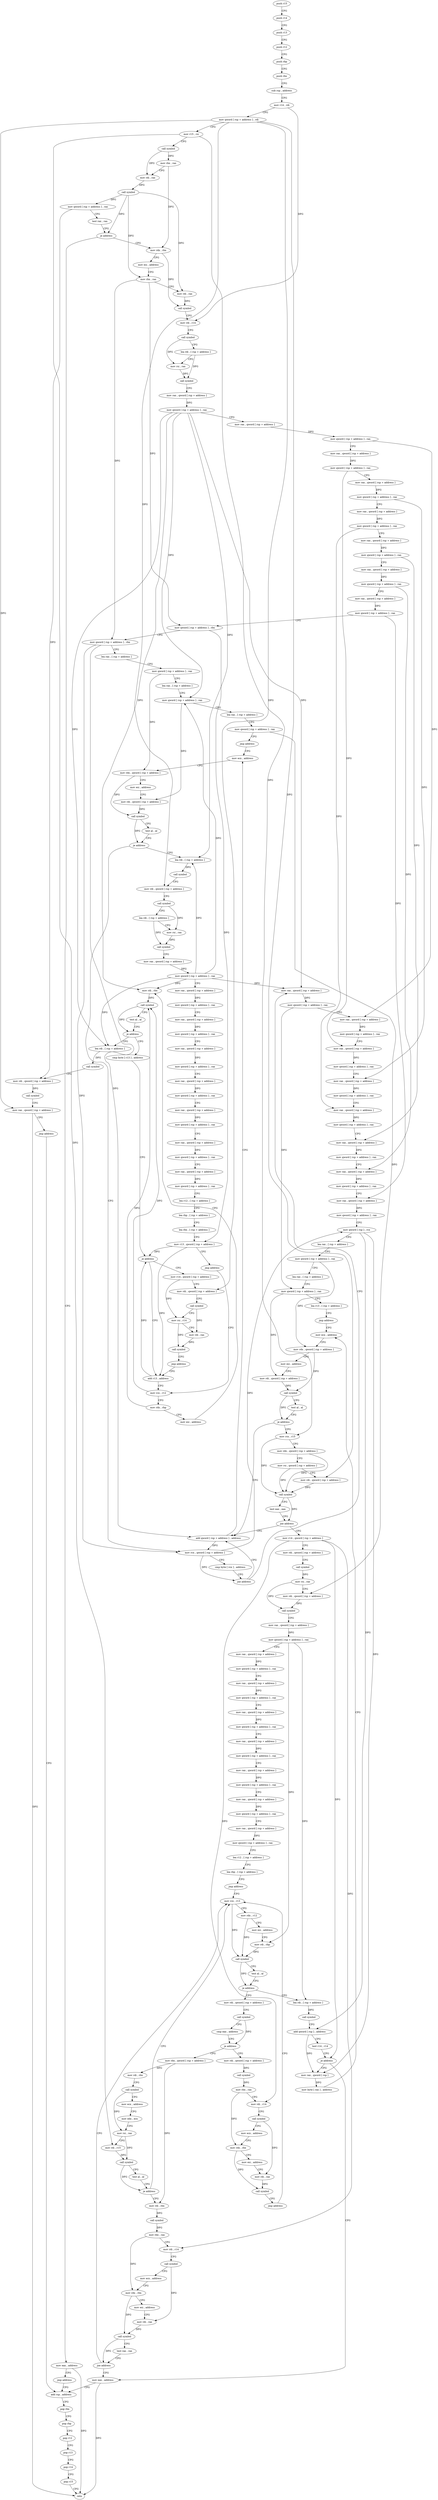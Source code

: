 digraph "func" {
"93664" [label = "push r15" ]
"93666" [label = "push r14" ]
"93668" [label = "push r13" ]
"93670" [label = "push r12" ]
"93672" [label = "push rbp" ]
"93673" [label = "push rbx" ]
"93674" [label = "sub rsp , address" ]
"93681" [label = "mov r14 , rdi" ]
"93684" [label = "mov qword [ rsp + address ] , rdi" ]
"93689" [label = "mov r15 , rsi" ]
"93692" [label = "call symbol" ]
"93697" [label = "mov rbx , rax" ]
"93700" [label = "mov rdi , rax" ]
"93703" [label = "call symbol" ]
"93708" [label = "mov qword [ rsp + address ] , rax" ]
"93713" [label = "test rax , rax" ]
"93716" [label = "je address" ]
"94885" [label = "mov eax , address" ]
"93722" [label = "mov rdx , rbx" ]
"94890" [label = "jmp address" ]
"94107" [label = "add rsp , address" ]
"93725" [label = "mov esi , address" ]
"93730" [label = "mov rbx , rax" ]
"93733" [label = "mov rdi , rax" ]
"93736" [label = "call symbol" ]
"93741" [label = "mov rdi , r14" ]
"93744" [label = "call symbol" ]
"93749" [label = "lea rdi , [ rsp + address ]" ]
"93754" [label = "mov rsi , rax" ]
"93757" [label = "call symbol" ]
"93762" [label = "mov rax , qword [ rsp + address ]" ]
"93767" [label = "mov qword [ rsp + address ] , rax" ]
"93775" [label = "mov rax , qword [ rsp + address ]" ]
"93780" [label = "mov qword [ rsp + address ] , rax" ]
"93788" [label = "mov rax , qword [ rsp + address ]" ]
"93793" [label = "mov qword [ rsp + address ] , rax" ]
"93801" [label = "mov rax , qword [ rsp + address ]" ]
"93806" [label = "mov qword [ rsp + address ] , rax" ]
"93814" [label = "mov rax , qword [ rsp + address ]" ]
"93819" [label = "mov qword [ rsp + address ] , rax" ]
"93827" [label = "mov rax , qword [ rsp + address ]" ]
"93832" [label = "mov qword [ rsp + address ] , rax" ]
"93840" [label = "mov rax , qword [ rsp + address ]" ]
"93848" [label = "mov qword [ rsp + address ] , rax" ]
"93856" [label = "mov rax , qword [ rsp + address ]" ]
"93864" [label = "mov qword [ rsp + address ] , rax" ]
"93872" [label = "mov qword [ rsp + address ] , rbx" ]
"93877" [label = "mov qword [ rsp + address ] , rbx" ]
"93882" [label = "lea rax , [ rsp + address ]" ]
"93890" [label = "mov qword [ rsp + address ] , rax" ]
"93895" [label = "lea rax , [ rsp + address ]" ]
"93903" [label = "mov qword [ rsp + address ] , rax" ]
"93908" [label = "lea rax , [ rsp + address ]" ]
"93913" [label = "mov qword [ rsp + address ] , rax" ]
"93918" [label = "jmp address" ]
"94396" [label = "mov ecx , address" ]
"94114" [label = "pop rbx" ]
"94115" [label = "pop rbp" ]
"94116" [label = "pop r12" ]
"94118" [label = "pop r13" ]
"94120" [label = "pop r14" ]
"94122" [label = "pop r15" ]
"94124" [label = "retn" ]
"94401" [label = "mov rdx , qword [ rsp + address ]" ]
"94406" [label = "mov esi , address" ]
"94411" [label = "mov rdi , qword [ rsp + address ]" ]
"94416" [label = "call symbol" ]
"94421" [label = "test al , al" ]
"94423" [label = "je address" ]
"94610" [label = "lea rdi , [ rsp + address ]" ]
"94429" [label = "mov rcx , qword [ rsp + address ]" ]
"94618" [label = "call symbol" ]
"94623" [label = "mov rdi , qword [ rsp + address ]" ]
"94628" [label = "call symbol" ]
"94633" [label = "lea rdi , [ rsp + address ]" ]
"94638" [label = "mov rsi , rax" ]
"94641" [label = "call symbol" ]
"94646" [label = "mov rax , qword [ rsp + address ]" ]
"94651" [label = "mov qword [ rsp + address ] , rax" ]
"94659" [label = "mov rax , qword [ rsp + address ]" ]
"94664" [label = "mov qword [ rsp + address ] , rax" ]
"94672" [label = "mov rax , qword [ rsp + address ]" ]
"94677" [label = "mov qword [ rsp + address ] , rax" ]
"94685" [label = "mov rax , qword [ rsp + address ]" ]
"94690" [label = "mov qword [ rsp + address ] , rax" ]
"94698" [label = "mov rax , qword [ rsp + address ]" ]
"94703" [label = "mov qword [ rsp + address ] , rax" ]
"94711" [label = "mov rax , qword [ rsp + address ]" ]
"94716" [label = "mov qword [ rsp + address ] , rax" ]
"94724" [label = "mov rax , qword [ rsp + address ]" ]
"94732" [label = "mov qword [ rsp + address ] , rax" ]
"94740" [label = "mov rax , qword [ rsp + address ]" ]
"94748" [label = "mov qword [ rsp + address ] , rax" ]
"94756" [label = "lea r12 , [ rsp + address ]" ]
"94764" [label = "lea rbp , [ rsp + address ]" ]
"94772" [label = "lea rbx , [ rsp + address ]" ]
"94780" [label = "mov r13 , qword [ rsp + address ]" ]
"94785" [label = "jmp address" ]
"94791" [label = "mov rcx , r12" ]
"94434" [label = "cmp byte [ rcx ] , address" ]
"94437" [label = "jne address" ]
"94390" [label = "add qword [ rsp + address ] , address" ]
"94439" [label = "mov rax , qword [ rsp + address ]" ]
"94794" [label = "mov rdx , rbp" ]
"94797" [label = "mov esi , address" ]
"94802" [label = "mov rdi , rbx" ]
"94805" [label = "call symbol" ]
"94810" [label = "test al , al" ]
"94812" [label = "je address" ]
"94852" [label = "lea rdi , [ rsp + address ]" ]
"94814" [label = "cmp byte [ r13 ] , address" ]
"94447" [label = "mov qword [ rsp + address ] , rax" ]
"94455" [label = "mov rax , qword [ rsp + address ]" ]
"94463" [label = "mov qword [ rsp + address ] , rax" ]
"94471" [label = "mov rax , qword [ rsp + address ]" ]
"94479" [label = "mov qword [ rsp + address ] , rax" ]
"94487" [label = "mov rax , qword [ rsp + address ]" ]
"94495" [label = "mov qword [ rsp + address ] , rax" ]
"94503" [label = "mov rax , qword [ rsp + address ]" ]
"94511" [label = "mov qword [ rsp + address ] , rax" ]
"94519" [label = "mov rax , qword [ rsp + address ]" ]
"94527" [label = "mov qword [ rsp + address ] , rax" ]
"94535" [label = "mov rax , qword [ rsp + address ]" ]
"94543" [label = "mov qword [ rsp + address ] , rax" ]
"94551" [label = "mov rax , qword [ rsp + address ]" ]
"94559" [label = "mov qword [ rsp + address ] , rax" ]
"94567" [label = "mov qword [ rsp ] , rcx" ]
"94571" [label = "lea rax , [ rsp + address ]" ]
"94579" [label = "mov qword [ rsp + address ] , rax" ]
"94584" [label = "lea rax , [ rsp + address ]" ]
"94592" [label = "mov qword [ rsp + address ] , rax" ]
"94597" [label = "lea r13 , [ rsp + address ]" ]
"94605" [label = "jmp address" ]
"94155" [label = "mov ecx , address" ]
"94860" [label = "call symbol" ]
"94865" [label = "mov rdi , qword [ rsp + address ]" ]
"94870" [label = "call symbol" ]
"94875" [label = "mov rax , qword [ rsp + address ]" ]
"94880" [label = "jmp address" ]
"94819" [label = "je address" ]
"94787" [label = "add r13 , address" ]
"94821" [label = "mov r14 , qword [ rsp + address ]" ]
"94160" [label = "mov rdx , qword [ rsp + address ]" ]
"94165" [label = "mov esi , address" ]
"94170" [label = "mov rdi , qword [ rsp + address ]" ]
"94175" [label = "call symbol" ]
"94180" [label = "test al , al" ]
"94182" [label = "je address" ]
"94188" [label = "mov rcx , r15" ]
"94829" [label = "mov rdi , qword [ rsp + address ]" ]
"94834" [label = "call symbol" ]
"94839" [label = "mov rsi , r14" ]
"94842" [label = "mov rdi , rax" ]
"94845" [label = "call symbol" ]
"94850" [label = "jmp address" ]
"94191" [label = "mov rdx , qword [ rsp + address ]" ]
"94199" [label = "mov rsi , qword [ rsp + address ]" ]
"94207" [label = "mov rdi , qword [ rsp + address ]" ]
"94212" [label = "call symbol" ]
"94217" [label = "test eax , eax" ]
"94219" [label = "jne address" ]
"94225" [label = "mov r14 , qword [ rsp + address ]" ]
"94233" [label = "mov rdi , qword [ rsp + address ]" ]
"94241" [label = "call symbol" ]
"94246" [label = "mov rsi , rax" ]
"94249" [label = "mov rdi , qword [ rsp + address ]" ]
"94254" [label = "call symbol" ]
"94259" [label = "mov rax , qword [ rsp + address ]" ]
"94264" [label = "mov qword [ rsp + address ] , rax" ]
"94272" [label = "mov rax , qword [ rsp + address ]" ]
"94277" [label = "mov qword [ rsp + address ] , rax" ]
"94285" [label = "mov rax , qword [ rsp + address ]" ]
"94290" [label = "mov qword [ rsp + address ] , rax" ]
"94298" [label = "mov rax , qword [ rsp + address ]" ]
"94303" [label = "mov qword [ rsp + address ] , rax" ]
"94311" [label = "mov rax , qword [ rsp + address ]" ]
"94316" [label = "mov qword [ rsp + address ] , rax" ]
"94324" [label = "mov rax , qword [ rsp + address ]" ]
"94329" [label = "mov qword [ rsp + address ] , rax" ]
"94337" [label = "mov rax , qword [ rsp + address ]" ]
"94345" [label = "mov qword [ rsp + address ] , rax" ]
"94353" [label = "mov rax , qword [ rsp + address ]" ]
"94361" [label = "mov qword [ rsp + address ] , rax" ]
"94369" [label = "lea r12 , [ rsp + address ]" ]
"94377" [label = "lea rbp , [ rsp + address ]" ]
"94385" [label = "jmp address" ]
"93961" [label = "mov rcx , r13" ]
"93964" [label = "mov rdx , r12" ]
"93967" [label = "mov esi , address" ]
"93972" [label = "mov rdi , rbp" ]
"93975" [label = "call symbol" ]
"93980" [label = "test al , al" ]
"93982" [label = "je address" ]
"94125" [label = "lea rdi , [ rsp + address ]" ]
"93988" [label = "mov rdi , qword [ rsp + address ]" ]
"94133" [label = "call symbol" ]
"94138" [label = "add qword [ rsp ] , address" ]
"94143" [label = "test r14 , r14" ]
"94146" [label = "je address" ]
"94102" [label = "mov eax , address" ]
"94148" [label = "mov rax , qword [ rsp ]" ]
"93996" [label = "call symbol" ]
"94001" [label = "cmp eax , address" ]
"94004" [label = "je address" ]
"93923" [label = "mov rbx , qword [ rsp + address ]" ]
"94006" [label = "mov rdi , qword [ rsp + address ]" ]
"94152" [label = "mov byte [ rax ] , address" ]
"93931" [label = "mov rdi , rbx" ]
"93934" [label = "call symbol" ]
"93939" [label = "mov ecx , address" ]
"93944" [label = "mov edx , ecx" ]
"93946" [label = "mov rsi , rax" ]
"93949" [label = "mov rdi , r15" ]
"93952" [label = "call symbol" ]
"93957" [label = "test al , al" ]
"93959" [label = "je address" ]
"94053" [label = "mov rdi , rbx" ]
"94014" [label = "call symbol" ]
"94019" [label = "mov rbx , rax" ]
"94022" [label = "mov rdi , r14" ]
"94025" [label = "call symbol" ]
"94030" [label = "mov ecx , address" ]
"94035" [label = "mov rdx , rbx" ]
"94038" [label = "mov esi , address" ]
"94043" [label = "mov rdi , rax" ]
"94046" [label = "call symbol" ]
"94051" [label = "jmp address" ]
"94056" [label = "call symbol" ]
"94061" [label = "mov rbx , rax" ]
"94064" [label = "mov rdi , r14" ]
"94067" [label = "call symbol" ]
"94072" [label = "mov ecx , address" ]
"94077" [label = "mov rdx , rbx" ]
"94080" [label = "mov esi , address" ]
"94085" [label = "mov rdi , rax" ]
"94088" [label = "call symbol" ]
"94093" [label = "test rax , rax" ]
"94096" [label = "jne address" ]
"93664" -> "93666" [ label = "CFG" ]
"93666" -> "93668" [ label = "CFG" ]
"93668" -> "93670" [ label = "CFG" ]
"93670" -> "93672" [ label = "CFG" ]
"93672" -> "93673" [ label = "CFG" ]
"93673" -> "93674" [ label = "CFG" ]
"93674" -> "93681" [ label = "CFG" ]
"93681" -> "93684" [ label = "CFG" ]
"93681" -> "93741" [ label = "DFG" ]
"93684" -> "93689" [ label = "CFG" ]
"93684" -> "94623" [ label = "DFG" ]
"93684" -> "94875" [ label = "DFG" ]
"93684" -> "94829" [ label = "DFG" ]
"93684" -> "94207" [ label = "DFG" ]
"93689" -> "93692" [ label = "CFG" ]
"93689" -> "94188" [ label = "DFG" ]
"93689" -> "93949" [ label = "DFG" ]
"93692" -> "93697" [ label = "DFG" ]
"93692" -> "93700" [ label = "DFG" ]
"93697" -> "93700" [ label = "CFG" ]
"93697" -> "93722" [ label = "DFG" ]
"93700" -> "93703" [ label = "DFG" ]
"93703" -> "93708" [ label = "DFG" ]
"93703" -> "93716" [ label = "DFG" ]
"93703" -> "93730" [ label = "DFG" ]
"93703" -> "93733" [ label = "DFG" ]
"93708" -> "93713" [ label = "CFG" ]
"93708" -> "94865" [ label = "DFG" ]
"93713" -> "93716" [ label = "CFG" ]
"93716" -> "94885" [ label = "CFG" ]
"93716" -> "93722" [ label = "CFG" ]
"94885" -> "94890" [ label = "CFG" ]
"94885" -> "94124" [ label = "DFG" ]
"93722" -> "93725" [ label = "CFG" ]
"93722" -> "93736" [ label = "DFG" ]
"94890" -> "94107" [ label = "CFG" ]
"94107" -> "94114" [ label = "CFG" ]
"93725" -> "93730" [ label = "CFG" ]
"93730" -> "93733" [ label = "CFG" ]
"93730" -> "93872" [ label = "DFG" ]
"93730" -> "93877" [ label = "DFG" ]
"93733" -> "93736" [ label = "DFG" ]
"93736" -> "93741" [ label = "CFG" ]
"93741" -> "93744" [ label = "CFG" ]
"93744" -> "93749" [ label = "CFG" ]
"93744" -> "93754" [ label = "DFG" ]
"93749" -> "93754" [ label = "CFG" ]
"93749" -> "93757" [ label = "DFG" ]
"93754" -> "93757" [ label = "DFG" ]
"93757" -> "93762" [ label = "CFG" ]
"93762" -> "93767" [ label = "DFG" ]
"93767" -> "93775" [ label = "CFG" ]
"93767" -> "94439" [ label = "DFG" ]
"93767" -> "93903" [ label = "DFG" ]
"93767" -> "94610" [ label = "DFG" ]
"93767" -> "94802" [ label = "DFG" ]
"93767" -> "94852" [ label = "DFG" ]
"93775" -> "93780" [ label = "DFG" ]
"93780" -> "93788" [ label = "CFG" ]
"93780" -> "94455" [ label = "DFG" ]
"93788" -> "93793" [ label = "DFG" ]
"93793" -> "93801" [ label = "CFG" ]
"93793" -> "94471" [ label = "DFG" ]
"93801" -> "93806" [ label = "DFG" ]
"93806" -> "93814" [ label = "CFG" ]
"93806" -> "94487" [ label = "DFG" ]
"93814" -> "93819" [ label = "DFG" ]
"93819" -> "93827" [ label = "CFG" ]
"93819" -> "94503" [ label = "DFG" ]
"93827" -> "93832" [ label = "DFG" ]
"93832" -> "93840" [ label = "CFG" ]
"93832" -> "94519" [ label = "DFG" ]
"93840" -> "93848" [ label = "DFG" ]
"93848" -> "93856" [ label = "CFG" ]
"93848" -> "94535" [ label = "DFG" ]
"93856" -> "93864" [ label = "DFG" ]
"93864" -> "93872" [ label = "CFG" ]
"93864" -> "94551" [ label = "DFG" ]
"93872" -> "93877" [ label = "CFG" ]
"93872" -> "94780" [ label = "DFG" ]
"93877" -> "93882" [ label = "CFG" ]
"93877" -> "94429" [ label = "DFG" ]
"93877" -> "94390" [ label = "DFG" ]
"93882" -> "93890" [ label = "CFG" ]
"93890" -> "93895" [ label = "CFG" ]
"93890" -> "94401" [ label = "DFG" ]
"93895" -> "93903" [ label = "CFG" ]
"93903" -> "93908" [ label = "CFG" ]
"93903" -> "94411" [ label = "DFG" ]
"93908" -> "93913" [ label = "CFG" ]
"93913" -> "93918" [ label = "CFG" ]
"93913" -> "94249" [ label = "DFG" ]
"93918" -> "94396" [ label = "CFG" ]
"94396" -> "94401" [ label = "CFG" ]
"94114" -> "94115" [ label = "CFG" ]
"94115" -> "94116" [ label = "CFG" ]
"94116" -> "94118" [ label = "CFG" ]
"94118" -> "94120" [ label = "CFG" ]
"94120" -> "94122" [ label = "CFG" ]
"94122" -> "94124" [ label = "CFG" ]
"94401" -> "94406" [ label = "CFG" ]
"94401" -> "94416" [ label = "DFG" ]
"94406" -> "94411" [ label = "CFG" ]
"94411" -> "94416" [ label = "DFG" ]
"94416" -> "94421" [ label = "CFG" ]
"94416" -> "94423" [ label = "DFG" ]
"94421" -> "94423" [ label = "CFG" ]
"94423" -> "94610" [ label = "CFG" ]
"94423" -> "94429" [ label = "CFG" ]
"94610" -> "94618" [ label = "DFG" ]
"94429" -> "94434" [ label = "CFG" ]
"94429" -> "94437" [ label = "DFG" ]
"94429" -> "94567" [ label = "DFG" ]
"94618" -> "94623" [ label = "CFG" ]
"94623" -> "94628" [ label = "CFG" ]
"94628" -> "94633" [ label = "CFG" ]
"94628" -> "94638" [ label = "DFG" ]
"94633" -> "94638" [ label = "CFG" ]
"94633" -> "94641" [ label = "DFG" ]
"94638" -> "94641" [ label = "DFG" ]
"94641" -> "94646" [ label = "CFG" ]
"94646" -> "94651" [ label = "DFG" ]
"94651" -> "94659" [ label = "CFG" ]
"94651" -> "93903" [ label = "DFG" ]
"94651" -> "94610" [ label = "DFG" ]
"94651" -> "94439" [ label = "DFG" ]
"94651" -> "94802" [ label = "DFG" ]
"94651" -> "94852" [ label = "DFG" ]
"94659" -> "94664" [ label = "DFG" ]
"94664" -> "94672" [ label = "CFG" ]
"94672" -> "94677" [ label = "DFG" ]
"94677" -> "94685" [ label = "CFG" ]
"94685" -> "94690" [ label = "DFG" ]
"94690" -> "94698" [ label = "CFG" ]
"94698" -> "94703" [ label = "DFG" ]
"94703" -> "94711" [ label = "CFG" ]
"94711" -> "94716" [ label = "DFG" ]
"94716" -> "94724" [ label = "CFG" ]
"94724" -> "94732" [ label = "DFG" ]
"94732" -> "94740" [ label = "CFG" ]
"94740" -> "94748" [ label = "DFG" ]
"94748" -> "94756" [ label = "CFG" ]
"94756" -> "94764" [ label = "CFG" ]
"94764" -> "94772" [ label = "CFG" ]
"94772" -> "94780" [ label = "CFG" ]
"94780" -> "94785" [ label = "CFG" ]
"94780" -> "94819" [ label = "DFG" ]
"94780" -> "94787" [ label = "DFG" ]
"94785" -> "94791" [ label = "CFG" ]
"94791" -> "94794" [ label = "CFG" ]
"94791" -> "94805" [ label = "DFG" ]
"94434" -> "94437" [ label = "CFG" ]
"94437" -> "94390" [ label = "CFG" ]
"94437" -> "94439" [ label = "CFG" ]
"94390" -> "94396" [ label = "CFG" ]
"94390" -> "94429" [ label = "DFG" ]
"94439" -> "94447" [ label = "DFG" ]
"94794" -> "94797" [ label = "CFG" ]
"94794" -> "94805" [ label = "DFG" ]
"94797" -> "94802" [ label = "CFG" ]
"94802" -> "94805" [ label = "DFG" ]
"94805" -> "94810" [ label = "CFG" ]
"94805" -> "94812" [ label = "DFG" ]
"94810" -> "94812" [ label = "CFG" ]
"94812" -> "94852" [ label = "CFG" ]
"94812" -> "94814" [ label = "CFG" ]
"94852" -> "94860" [ label = "DFG" ]
"94814" -> "94819" [ label = "CFG" ]
"94447" -> "94455" [ label = "CFG" ]
"94447" -> "94592" [ label = "DFG" ]
"94455" -> "94463" [ label = "DFG" ]
"94463" -> "94471" [ label = "CFG" ]
"94471" -> "94479" [ label = "DFG" ]
"94479" -> "94487" [ label = "CFG" ]
"94487" -> "94495" [ label = "DFG" ]
"94495" -> "94503" [ label = "CFG" ]
"94503" -> "94511" [ label = "DFG" ]
"94511" -> "94519" [ label = "CFG" ]
"94519" -> "94527" [ label = "DFG" ]
"94527" -> "94535" [ label = "CFG" ]
"94535" -> "94543" [ label = "DFG" ]
"94543" -> "94551" [ label = "CFG" ]
"94551" -> "94559" [ label = "DFG" ]
"94559" -> "94567" [ label = "CFG" ]
"94567" -> "94571" [ label = "CFG" ]
"94567" -> "94138" [ label = "DFG" ]
"94567" -> "94148" [ label = "DFG" ]
"94571" -> "94579" [ label = "CFG" ]
"94579" -> "94584" [ label = "CFG" ]
"94579" -> "94160" [ label = "DFG" ]
"94584" -> "94592" [ label = "CFG" ]
"94592" -> "94597" [ label = "CFG" ]
"94592" -> "94170" [ label = "DFG" ]
"94597" -> "94605" [ label = "CFG" ]
"94605" -> "94155" [ label = "CFG" ]
"94155" -> "94160" [ label = "CFG" ]
"94860" -> "94865" [ label = "CFG" ]
"94865" -> "94870" [ label = "DFG" ]
"94870" -> "94875" [ label = "CFG" ]
"94875" -> "94880" [ label = "CFG" ]
"94875" -> "94124" [ label = "DFG" ]
"94880" -> "94107" [ label = "CFG" ]
"94819" -> "94787" [ label = "CFG" ]
"94819" -> "94821" [ label = "CFG" ]
"94787" -> "94791" [ label = "CFG" ]
"94787" -> "94819" [ label = "DFG" ]
"94821" -> "94829" [ label = "CFG" ]
"94821" -> "94839" [ label = "DFG" ]
"94160" -> "94165" [ label = "CFG" ]
"94160" -> "94175" [ label = "DFG" ]
"94165" -> "94170" [ label = "CFG" ]
"94170" -> "94175" [ label = "DFG" ]
"94175" -> "94180" [ label = "CFG" ]
"94175" -> "94182" [ label = "DFG" ]
"94180" -> "94182" [ label = "CFG" ]
"94182" -> "94390" [ label = "CFG" ]
"94182" -> "94188" [ label = "CFG" ]
"94188" -> "94191" [ label = "CFG" ]
"94188" -> "94212" [ label = "DFG" ]
"94829" -> "94834" [ label = "CFG" ]
"94834" -> "94839" [ label = "CFG" ]
"94834" -> "94842" [ label = "DFG" ]
"94839" -> "94842" [ label = "CFG" ]
"94839" -> "94845" [ label = "DFG" ]
"94842" -> "94845" [ label = "DFG" ]
"94845" -> "94850" [ label = "CFG" ]
"94850" -> "94787" [ label = "CFG" ]
"94191" -> "94199" [ label = "CFG" ]
"94191" -> "94212" [ label = "DFG" ]
"94199" -> "94207" [ label = "CFG" ]
"94199" -> "94212" [ label = "DFG" ]
"94207" -> "94212" [ label = "DFG" ]
"94212" -> "94217" [ label = "CFG" ]
"94212" -> "94219" [ label = "DFG" ]
"94217" -> "94219" [ label = "CFG" ]
"94219" -> "94390" [ label = "CFG" ]
"94219" -> "94225" [ label = "CFG" ]
"94225" -> "94233" [ label = "CFG" ]
"94225" -> "94146" [ label = "DFG" ]
"94225" -> "94022" [ label = "DFG" ]
"94225" -> "94064" [ label = "DFG" ]
"94233" -> "94241" [ label = "CFG" ]
"94241" -> "94246" [ label = "DFG" ]
"94246" -> "94249" [ label = "CFG" ]
"94246" -> "94254" [ label = "DFG" ]
"94249" -> "94254" [ label = "DFG" ]
"94254" -> "94259" [ label = "CFG" ]
"94259" -> "94264" [ label = "DFG" ]
"94264" -> "94272" [ label = "CFG" ]
"94264" -> "93972" [ label = "DFG" ]
"94264" -> "94125" [ label = "DFG" ]
"94272" -> "94277" [ label = "DFG" ]
"94277" -> "94285" [ label = "CFG" ]
"94285" -> "94290" [ label = "DFG" ]
"94290" -> "94298" [ label = "CFG" ]
"94298" -> "94303" [ label = "DFG" ]
"94303" -> "94311" [ label = "CFG" ]
"94311" -> "94316" [ label = "DFG" ]
"94316" -> "94324" [ label = "CFG" ]
"94324" -> "94329" [ label = "DFG" ]
"94329" -> "94337" [ label = "CFG" ]
"94337" -> "94345" [ label = "DFG" ]
"94345" -> "94353" [ label = "CFG" ]
"94353" -> "94361" [ label = "DFG" ]
"94361" -> "94369" [ label = "CFG" ]
"94369" -> "94377" [ label = "CFG" ]
"94377" -> "94385" [ label = "CFG" ]
"94385" -> "93961" [ label = "CFG" ]
"93961" -> "93964" [ label = "CFG" ]
"93961" -> "93975" [ label = "DFG" ]
"93964" -> "93967" [ label = "CFG" ]
"93964" -> "93975" [ label = "DFG" ]
"93967" -> "93972" [ label = "CFG" ]
"93972" -> "93975" [ label = "DFG" ]
"93975" -> "93980" [ label = "CFG" ]
"93975" -> "93982" [ label = "DFG" ]
"93980" -> "93982" [ label = "CFG" ]
"93982" -> "94125" [ label = "CFG" ]
"93982" -> "93988" [ label = "CFG" ]
"94125" -> "94133" [ label = "DFG" ]
"93988" -> "93996" [ label = "CFG" ]
"94133" -> "94138" [ label = "CFG" ]
"94138" -> "94143" [ label = "CFG" ]
"94138" -> "94148" [ label = "DFG" ]
"94143" -> "94146" [ label = "CFG" ]
"94146" -> "94102" [ label = "CFG" ]
"94146" -> "94148" [ label = "CFG" ]
"94102" -> "94107" [ label = "CFG" ]
"94102" -> "94124" [ label = "DFG" ]
"94148" -> "94152" [ label = "DFG" ]
"93996" -> "94001" [ label = "CFG" ]
"93996" -> "94004" [ label = "DFG" ]
"94001" -> "94004" [ label = "CFG" ]
"94004" -> "93923" [ label = "CFG" ]
"94004" -> "94006" [ label = "CFG" ]
"93923" -> "93931" [ label = "DFG" ]
"93923" -> "94053" [ label = "DFG" ]
"94006" -> "94014" [ label = "DFG" ]
"94152" -> "94155" [ label = "CFG" ]
"93931" -> "93934" [ label = "CFG" ]
"93934" -> "93939" [ label = "CFG" ]
"93934" -> "93946" [ label = "DFG" ]
"93939" -> "93944" [ label = "CFG" ]
"93944" -> "93946" [ label = "CFG" ]
"93946" -> "93949" [ label = "CFG" ]
"93946" -> "93952" [ label = "DFG" ]
"93949" -> "93952" [ label = "DFG" ]
"93952" -> "93957" [ label = "CFG" ]
"93952" -> "93959" [ label = "DFG" ]
"93957" -> "93959" [ label = "CFG" ]
"93959" -> "94053" [ label = "CFG" ]
"93959" -> "93961" [ label = "CFG" ]
"94053" -> "94056" [ label = "DFG" ]
"94014" -> "94019" [ label = "DFG" ]
"94019" -> "94022" [ label = "CFG" ]
"94019" -> "94035" [ label = "DFG" ]
"94022" -> "94025" [ label = "CFG" ]
"94025" -> "94030" [ label = "CFG" ]
"94025" -> "94043" [ label = "DFG" ]
"94030" -> "94035" [ label = "CFG" ]
"94035" -> "94038" [ label = "CFG" ]
"94035" -> "94046" [ label = "DFG" ]
"94038" -> "94043" [ label = "CFG" ]
"94043" -> "94046" [ label = "DFG" ]
"94046" -> "94051" [ label = "CFG" ]
"94051" -> "93961" [ label = "CFG" ]
"94056" -> "94061" [ label = "DFG" ]
"94061" -> "94064" [ label = "CFG" ]
"94061" -> "94077" [ label = "DFG" ]
"94064" -> "94067" [ label = "CFG" ]
"94067" -> "94072" [ label = "CFG" ]
"94067" -> "94085" [ label = "DFG" ]
"94072" -> "94077" [ label = "CFG" ]
"94077" -> "94080" [ label = "CFG" ]
"94077" -> "94088" [ label = "DFG" ]
"94080" -> "94085" [ label = "CFG" ]
"94085" -> "94088" [ label = "DFG" ]
"94088" -> "94093" [ label = "CFG" ]
"94088" -> "94096" [ label = "DFG" ]
"94093" -> "94096" [ label = "CFG" ]
"94096" -> "93961" [ label = "CFG" ]
"94096" -> "94102" [ label = "CFG" ]
}
